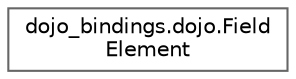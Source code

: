 digraph "Graphical Class Hierarchy"
{
 // LATEX_PDF_SIZE
  bgcolor="transparent";
  edge [fontname=Helvetica,fontsize=10,labelfontname=Helvetica,labelfontsize=10];
  node [fontname=Helvetica,fontsize=10,shape=box,height=0.2,width=0.4];
  rankdir="LR";
  Node0 [id="Node000000",label="dojo_bindings.dojo.Field\lElement",height=0.2,width=0.4,color="grey40", fillcolor="white", style="filled",URL="$structdojo__bindings_1_1dojo_1_1_field_element.html",tooltip=" "];
}

